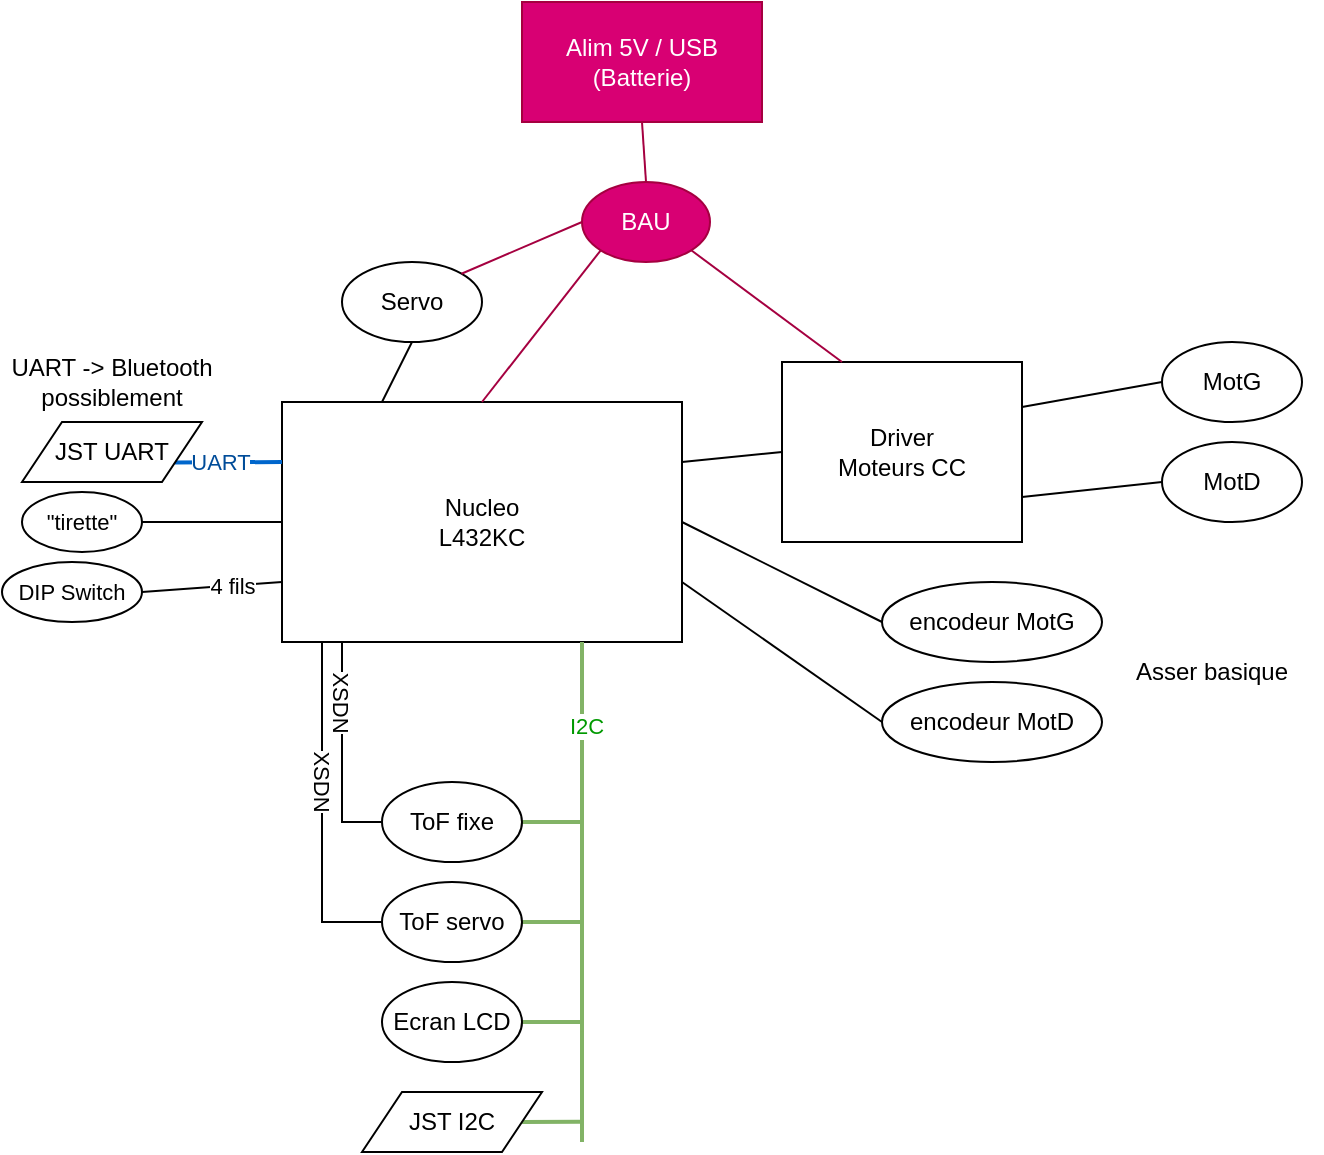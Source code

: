 <mxfile version="24.2.5" type="device">
  <diagram name="Page-1" id="jF8E4dc1Fizrq1LeKnRA">
    <mxGraphModel dx="1195" dy="697" grid="1" gridSize="10" guides="1" tooltips="1" connect="1" arrows="1" fold="1" page="1" pageScale="1" pageWidth="827" pageHeight="1169" math="0" shadow="0">
      <root>
        <mxCell id="0" />
        <mxCell id="1" parent="0" />
        <mxCell id="V9az3QKuatXGRMzXTHM4-16" style="edgeStyle=orthogonalEdgeStyle;rounded=0;orthogonalLoop=1;jettySize=auto;html=1;exitX=0.25;exitY=1;exitDx=0;exitDy=0;entryX=0;entryY=0.5;entryDx=0;entryDy=0;endArrow=none;endFill=0;" parent="1" source="V9az3QKuatXGRMzXTHM4-1" target="V9az3QKuatXGRMzXTHM4-12" edge="1">
          <mxGeometry relative="1" as="geometry">
            <Array as="points">
              <mxPoint x="310" y="360" />
              <mxPoint x="310" y="450" />
            </Array>
          </mxGeometry>
        </mxCell>
        <mxCell id="6K85rVYa6wecsWMBO-P3-14" value="XSDN" style="edgeLabel;html=1;align=center;verticalAlign=middle;resizable=0;points=[];rotation=90;" vertex="1" connectable="0" parent="V9az3QKuatXGRMzXTHM4-16">
          <mxGeometry x="-0.069" y="-1" relative="1" as="geometry">
            <mxPoint x="1" y="-11" as="offset" />
          </mxGeometry>
        </mxCell>
        <mxCell id="V9az3QKuatXGRMzXTHM4-17" style="edgeStyle=orthogonalEdgeStyle;rounded=0;orthogonalLoop=1;jettySize=auto;html=1;exitX=0.25;exitY=1;exitDx=0;exitDy=0;entryX=0;entryY=0.5;entryDx=0;entryDy=0;endArrow=none;endFill=0;" parent="1" source="V9az3QKuatXGRMzXTHM4-1" target="V9az3QKuatXGRMzXTHM4-13" edge="1">
          <mxGeometry relative="1" as="geometry">
            <Array as="points">
              <mxPoint x="300" y="360" />
              <mxPoint x="300" y="500" />
            </Array>
          </mxGeometry>
        </mxCell>
        <mxCell id="6K85rVYa6wecsWMBO-P3-15" value="XSDN" style="edgeLabel;html=1;align=center;verticalAlign=middle;resizable=0;points=[];rotation=90;" vertex="1" connectable="0" parent="V9az3QKuatXGRMzXTHM4-17">
          <mxGeometry x="-0.012" relative="1" as="geometry">
            <mxPoint as="offset" />
          </mxGeometry>
        </mxCell>
        <mxCell id="6K85rVYa6wecsWMBO-P3-21" style="rounded=0;orthogonalLoop=1;jettySize=auto;html=1;exitX=1;exitY=0.5;exitDx=0;exitDy=0;endArrow=none;endFill=0;entryX=0;entryY=0.5;entryDx=0;entryDy=0;" edge="1" parent="1" source="V9az3QKuatXGRMzXTHM4-1" target="6K85rVYa6wecsWMBO-P3-19">
          <mxGeometry relative="1" as="geometry" />
        </mxCell>
        <mxCell id="6K85rVYa6wecsWMBO-P3-22" style="rounded=0;orthogonalLoop=1;jettySize=auto;html=1;exitX=1;exitY=0.75;exitDx=0;exitDy=0;entryX=0;entryY=0.5;entryDx=0;entryDy=0;endArrow=none;endFill=0;" edge="1" parent="1" source="V9az3QKuatXGRMzXTHM4-1" target="6K85rVYa6wecsWMBO-P3-20">
          <mxGeometry relative="1" as="geometry" />
        </mxCell>
        <mxCell id="V9az3QKuatXGRMzXTHM4-1" value="Nucleo&lt;div&gt;L432KC&lt;/div&gt;" style="rounded=0;whiteSpace=wrap;html=1;" parent="1" vertex="1">
          <mxGeometry x="280" y="240" width="200" height="120" as="geometry" />
        </mxCell>
        <mxCell id="V9az3QKuatXGRMzXTHM4-6" style="rounded=0;orthogonalLoop=1;jettySize=auto;html=1;exitX=1;exitY=0.75;exitDx=0;exitDy=0;entryX=0;entryY=0.5;entryDx=0;entryDy=0;endArrow=none;endFill=0;" parent="1" source="V9az3QKuatXGRMzXTHM4-2" target="V9az3QKuatXGRMzXTHM4-3" edge="1">
          <mxGeometry relative="1" as="geometry" />
        </mxCell>
        <mxCell id="V9az3QKuatXGRMzXTHM4-7" style="rounded=0;orthogonalLoop=1;jettySize=auto;html=1;exitX=1;exitY=0.25;exitDx=0;exitDy=0;entryX=0;entryY=0.5;entryDx=0;entryDy=0;endArrow=none;endFill=0;" parent="1" source="V9az3QKuatXGRMzXTHM4-2" target="V9az3QKuatXGRMzXTHM4-5" edge="1">
          <mxGeometry relative="1" as="geometry" />
        </mxCell>
        <mxCell id="V9az3QKuatXGRMzXTHM4-2" value="Driver&lt;div&gt;Moteurs CC&lt;/div&gt;" style="rounded=0;whiteSpace=wrap;html=1;" parent="1" vertex="1">
          <mxGeometry x="530" y="220" width="120" height="90" as="geometry" />
        </mxCell>
        <mxCell id="V9az3QKuatXGRMzXTHM4-3" value="MotD" style="ellipse;whiteSpace=wrap;html=1;" parent="1" vertex="1">
          <mxGeometry x="720" y="260" width="70" height="40" as="geometry" />
        </mxCell>
        <mxCell id="V9az3QKuatXGRMzXTHM4-5" value="MotG" style="ellipse;whiteSpace=wrap;html=1;" parent="1" vertex="1">
          <mxGeometry x="720" y="210" width="70" height="40" as="geometry" />
        </mxCell>
        <mxCell id="V9az3QKuatXGRMzXTHM4-8" value="" style="endArrow=none;html=1;rounded=0;exitX=1;exitY=0.25;exitDx=0;exitDy=0;entryX=0;entryY=0.5;entryDx=0;entryDy=0;" parent="1" source="V9az3QKuatXGRMzXTHM4-1" target="V9az3QKuatXGRMzXTHM4-2" edge="1">
          <mxGeometry width="50" height="50" relative="1" as="geometry">
            <mxPoint x="500" y="330" as="sourcePoint" />
            <mxPoint x="550" y="280" as="targetPoint" />
          </mxGeometry>
        </mxCell>
        <mxCell id="V9az3QKuatXGRMzXTHM4-9" value="" style="endArrow=none;html=1;rounded=0;entryX=0.75;entryY=1;entryDx=0;entryDy=0;strokeWidth=2;strokeColor=#82b366;fillColor=#d5e8d4;" parent="1" target="V9az3QKuatXGRMzXTHM4-1" edge="1">
          <mxGeometry width="50" height="50" relative="1" as="geometry">
            <mxPoint x="430" y="610" as="sourcePoint" />
            <mxPoint x="430" y="370" as="targetPoint" />
          </mxGeometry>
        </mxCell>
        <mxCell id="V9az3QKuatXGRMzXTHM4-10" value="&lt;font color=&quot;#009900&quot;&gt;I2C&lt;/font&gt;" style="edgeLabel;html=1;align=center;verticalAlign=middle;resizable=0;points=[];" parent="V9az3QKuatXGRMzXTHM4-9" vertex="1" connectable="0">
          <mxGeometry x="0.252" y="-2" relative="1" as="geometry">
            <mxPoint y="-52" as="offset" />
          </mxGeometry>
        </mxCell>
        <mxCell id="V9az3QKuatXGRMzXTHM4-15" style="edgeStyle=orthogonalEdgeStyle;rounded=0;orthogonalLoop=1;jettySize=auto;html=1;exitX=1;exitY=0.5;exitDx=0;exitDy=0;fillColor=#d5e8d4;strokeColor=#82b366;endArrow=none;endFill=0;strokeWidth=2;" parent="1" source="V9az3QKuatXGRMzXTHM4-12" edge="1">
          <mxGeometry relative="1" as="geometry">
            <mxPoint x="430" y="449.857" as="targetPoint" />
          </mxGeometry>
        </mxCell>
        <mxCell id="V9az3QKuatXGRMzXTHM4-12" value="ToF fixe" style="ellipse;whiteSpace=wrap;html=1;" parent="1" vertex="1">
          <mxGeometry x="330" y="430" width="70" height="40" as="geometry" />
        </mxCell>
        <mxCell id="V9az3QKuatXGRMzXTHM4-14" style="edgeStyle=orthogonalEdgeStyle;rounded=0;orthogonalLoop=1;jettySize=auto;html=1;exitX=1;exitY=0.5;exitDx=0;exitDy=0;endArrow=none;endFill=0;fillColor=#d5e8d4;strokeColor=#82b366;strokeWidth=2;" parent="1" source="V9az3QKuatXGRMzXTHM4-13" edge="1">
          <mxGeometry relative="1" as="geometry">
            <mxPoint x="430" y="499.857" as="targetPoint" />
          </mxGeometry>
        </mxCell>
        <mxCell id="V9az3QKuatXGRMzXTHM4-13" value="ToF servo" style="ellipse;whiteSpace=wrap;html=1;" parent="1" vertex="1">
          <mxGeometry x="330" y="480" width="70" height="40" as="geometry" />
        </mxCell>
        <mxCell id="V9az3QKuatXGRMzXTHM4-19" style="edgeStyle=orthogonalEdgeStyle;rounded=0;orthogonalLoop=1;jettySize=auto;html=1;exitX=1;exitY=0.5;exitDx=0;exitDy=0;endArrow=none;endFill=0;fillColor=#d5e8d4;strokeColor=#82b366;strokeWidth=2;exitPerimeter=0;" parent="1" source="6K85rVYa6wecsWMBO-P3-17" edge="1">
          <mxGeometry relative="1" as="geometry">
            <mxPoint x="430" y="554.857" as="targetPoint" />
            <mxPoint x="400" y="555" as="sourcePoint" />
          </mxGeometry>
        </mxCell>
        <mxCell id="V9az3QKuatXGRMzXTHM4-22" style="rounded=0;orthogonalLoop=1;jettySize=auto;html=1;exitX=0.5;exitY=1;exitDx=0;exitDy=0;entryX=0.25;entryY=0;entryDx=0;entryDy=0;endArrow=none;endFill=0;" parent="1" source="V9az3QKuatXGRMzXTHM4-21" target="V9az3QKuatXGRMzXTHM4-1" edge="1">
          <mxGeometry relative="1" as="geometry" />
        </mxCell>
        <mxCell id="V9az3QKuatXGRMzXTHM4-21" value="Servo" style="ellipse;whiteSpace=wrap;html=1;" parent="1" vertex="1">
          <mxGeometry x="310" y="170" width="70" height="40" as="geometry" />
        </mxCell>
        <mxCell id="V9az3QKuatXGRMzXTHM4-32" style="edgeStyle=none;rounded=0;orthogonalLoop=1;jettySize=auto;html=1;exitX=1;exitY=0.5;exitDx=0;exitDy=0;strokeColor=#82b366;align=center;verticalAlign=middle;fontFamily=Helvetica;fontSize=11;fontColor=default;labelBackgroundColor=default;endArrow=none;endFill=0;fillColor=#d5e8d4;strokeWidth=2;" parent="1" source="V9az3QKuatXGRMzXTHM4-31" edge="1">
          <mxGeometry relative="1" as="geometry">
            <mxPoint x="430" y="599.857" as="targetPoint" />
          </mxGeometry>
        </mxCell>
        <mxCell id="V9az3QKuatXGRMzXTHM4-31" value="JST I2C" style="shape=parallelogram;perimeter=parallelogramPerimeter;whiteSpace=wrap;html=1;fixedSize=1;size=20;" parent="1" vertex="1">
          <mxGeometry x="320" y="585" width="90" height="30" as="geometry" />
        </mxCell>
        <mxCell id="V9az3QKuatXGRMzXTHM4-34" style="edgeStyle=none;rounded=0;orthogonalLoop=1;jettySize=auto;html=1;exitX=1;exitY=0.75;exitDx=0;exitDy=0;entryX=0;entryY=0.25;entryDx=0;entryDy=0;strokeColor=#0066CC;align=center;verticalAlign=middle;fontFamily=Helvetica;fontSize=11;fontColor=default;labelBackgroundColor=default;endArrow=none;endFill=0;fillColor=#fff2cc;strokeWidth=2;" parent="1" source="V9az3QKuatXGRMzXTHM4-33" target="V9az3QKuatXGRMzXTHM4-1" edge="1">
          <mxGeometry relative="1" as="geometry" />
        </mxCell>
        <mxCell id="6K85rVYa6wecsWMBO-P3-13" value="&lt;font color=&quot;#004c99&quot;&gt;UART&lt;/font&gt;" style="edgeLabel;html=1;align=center;verticalAlign=middle;resizable=0;points=[];" vertex="1" connectable="0" parent="V9az3QKuatXGRMzXTHM4-34">
          <mxGeometry x="-0.153" relative="1" as="geometry">
            <mxPoint as="offset" />
          </mxGeometry>
        </mxCell>
        <mxCell id="V9az3QKuatXGRMzXTHM4-33" value="JST UART" style="shape=parallelogram;perimeter=parallelogramPerimeter;whiteSpace=wrap;html=1;fixedSize=1;size=20;" parent="1" vertex="1">
          <mxGeometry x="150" y="250" width="90" height="30" as="geometry" />
        </mxCell>
        <mxCell id="V9az3QKuatXGRMzXTHM4-36" value="&quot;tirette&quot;" style="ellipse;whiteSpace=wrap;html=1;fontFamily=Helvetica;fontSize=11;fontColor=default;labelBackgroundColor=default;" parent="1" vertex="1">
          <mxGeometry x="150" y="285" width="60" height="30" as="geometry" />
        </mxCell>
        <mxCell id="V9az3QKuatXGRMzXTHM4-37" style="edgeStyle=none;rounded=0;orthogonalLoop=1;jettySize=auto;html=1;exitX=1;exitY=0.5;exitDx=0;exitDy=0;entryX=0;entryY=0.5;entryDx=0;entryDy=0;strokeColor=default;align=center;verticalAlign=middle;fontFamily=Helvetica;fontSize=11;fontColor=default;labelBackgroundColor=default;endArrow=none;endFill=0;" parent="1" source="V9az3QKuatXGRMzXTHM4-36" target="V9az3QKuatXGRMzXTHM4-1" edge="1">
          <mxGeometry relative="1" as="geometry" />
        </mxCell>
        <mxCell id="6K85rVYa6wecsWMBO-P3-5" style="rounded=0;orthogonalLoop=1;jettySize=auto;html=1;exitX=0.5;exitY=1;exitDx=0;exitDy=0;entryX=0.5;entryY=0;entryDx=0;entryDy=0;endArrow=none;endFill=0;fillColor=#d80073;strokeColor=#A50040;" edge="1" parent="1" source="6K85rVYa6wecsWMBO-P3-1" target="6K85rVYa6wecsWMBO-P3-4">
          <mxGeometry relative="1" as="geometry" />
        </mxCell>
        <mxCell id="6K85rVYa6wecsWMBO-P3-1" value="Alim 5V / USB&lt;div&gt;(Batterie)&lt;/div&gt;" style="rounded=0;whiteSpace=wrap;html=1;fillColor=#d80073;fontColor=#ffffff;strokeColor=#A50040;" vertex="1" parent="1">
          <mxGeometry x="400" y="40" width="120" height="60" as="geometry" />
        </mxCell>
        <mxCell id="6K85rVYa6wecsWMBO-P3-6" style="rounded=0;orthogonalLoop=1;jettySize=auto;html=1;exitX=0;exitY=1;exitDx=0;exitDy=0;entryX=0.5;entryY=0;entryDx=0;entryDy=0;endArrow=none;endFill=0;fillColor=#d80073;strokeColor=#A50040;" edge="1" parent="1" source="6K85rVYa6wecsWMBO-P3-4" target="V9az3QKuatXGRMzXTHM4-1">
          <mxGeometry relative="1" as="geometry" />
        </mxCell>
        <mxCell id="6K85rVYa6wecsWMBO-P3-7" style="rounded=0;orthogonalLoop=1;jettySize=auto;html=1;exitX=1;exitY=1;exitDx=0;exitDy=0;entryX=0.25;entryY=0;entryDx=0;entryDy=0;endArrow=none;endFill=0;fillColor=#d80073;strokeColor=#A50040;" edge="1" parent="1" source="6K85rVYa6wecsWMBO-P3-4" target="V9az3QKuatXGRMzXTHM4-2">
          <mxGeometry relative="1" as="geometry" />
        </mxCell>
        <mxCell id="6K85rVYa6wecsWMBO-P3-16" style="rounded=0;orthogonalLoop=1;jettySize=auto;html=1;exitX=0;exitY=0.5;exitDx=0;exitDy=0;entryX=1;entryY=0;entryDx=0;entryDy=0;fillColor=#d80073;strokeColor=#A50040;endArrow=none;endFill=0;" edge="1" parent="1" source="6K85rVYa6wecsWMBO-P3-4" target="V9az3QKuatXGRMzXTHM4-21">
          <mxGeometry relative="1" as="geometry" />
        </mxCell>
        <mxCell id="6K85rVYa6wecsWMBO-P3-4" value="BAU" style="ellipse;whiteSpace=wrap;html=1;fillColor=#d80073;fontColor=#ffffff;strokeColor=#A50040;" vertex="1" parent="1">
          <mxGeometry x="430" y="130" width="64" height="40" as="geometry" />
        </mxCell>
        <mxCell id="6K85rVYa6wecsWMBO-P3-17" value="Ecran LCD" style="ellipse;whiteSpace=wrap;html=1;" vertex="1" parent="1">
          <mxGeometry x="330" y="530" width="70" height="40" as="geometry" />
        </mxCell>
        <mxCell id="6K85rVYa6wecsWMBO-P3-19" value="encodeur MotG" style="ellipse;whiteSpace=wrap;html=1;" vertex="1" parent="1">
          <mxGeometry x="580" y="330" width="110" height="40" as="geometry" />
        </mxCell>
        <mxCell id="6K85rVYa6wecsWMBO-P3-20" value="encodeur MotD" style="ellipse;whiteSpace=wrap;html=1;" vertex="1" parent="1">
          <mxGeometry x="580" y="380" width="110" height="40" as="geometry" />
        </mxCell>
        <mxCell id="6K85rVYa6wecsWMBO-P3-23" value="UART -&amp;gt; Bluetooth possiblement" style="text;html=1;align=center;verticalAlign=middle;whiteSpace=wrap;rounded=0;" vertex="1" parent="1">
          <mxGeometry x="140" y="215" width="110" height="30" as="geometry" />
        </mxCell>
        <mxCell id="6K85rVYa6wecsWMBO-P3-24" value="Asser basique" style="text;html=1;align=center;verticalAlign=middle;whiteSpace=wrap;rounded=0;" vertex="1" parent="1">
          <mxGeometry x="690" y="360" width="110" height="30" as="geometry" />
        </mxCell>
        <mxCell id="6K85rVYa6wecsWMBO-P3-28" style="rounded=0;orthogonalLoop=1;jettySize=auto;html=1;exitX=1;exitY=0.5;exitDx=0;exitDy=0;entryX=0;entryY=0.75;entryDx=0;entryDy=0;endArrow=none;endFill=0;" edge="1" parent="1" source="6K85rVYa6wecsWMBO-P3-27" target="V9az3QKuatXGRMzXTHM4-1">
          <mxGeometry relative="1" as="geometry" />
        </mxCell>
        <mxCell id="6K85rVYa6wecsWMBO-P3-29" value="4 fils" style="edgeLabel;html=1;align=center;verticalAlign=middle;resizable=0;points=[];" vertex="1" connectable="0" parent="6K85rVYa6wecsWMBO-P3-28">
          <mxGeometry x="0.285" relative="1" as="geometry">
            <mxPoint as="offset" />
          </mxGeometry>
        </mxCell>
        <mxCell id="6K85rVYa6wecsWMBO-P3-27" value="DIP Switch" style="ellipse;whiteSpace=wrap;html=1;fontFamily=Helvetica;fontSize=11;fontColor=default;labelBackgroundColor=default;" vertex="1" parent="1">
          <mxGeometry x="140" y="320" width="70" height="30" as="geometry" />
        </mxCell>
      </root>
    </mxGraphModel>
  </diagram>
</mxfile>
